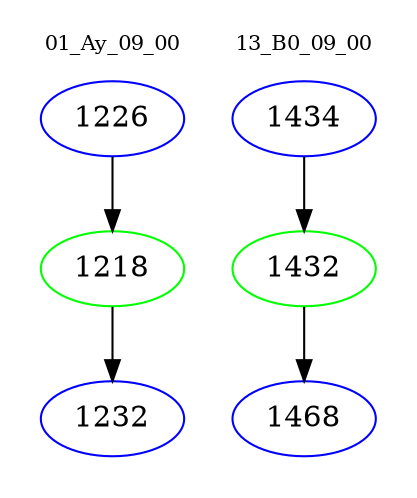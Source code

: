 digraph{
subgraph cluster_0 {
color = white
label = "01_Ay_09_00";
fontsize=10;
T0_1226 [label="1226", color="blue"]
T0_1226 -> T0_1218 [color="black"]
T0_1218 [label="1218", color="green"]
T0_1218 -> T0_1232 [color="black"]
T0_1232 [label="1232", color="blue"]
}
subgraph cluster_1 {
color = white
label = "13_B0_09_00";
fontsize=10;
T1_1434 [label="1434", color="blue"]
T1_1434 -> T1_1432 [color="black"]
T1_1432 [label="1432", color="green"]
T1_1432 -> T1_1468 [color="black"]
T1_1468 [label="1468", color="blue"]
}
}
